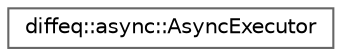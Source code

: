 digraph "Graphical Class Hierarchy"
{
 // LATEX_PDF_SIZE
  bgcolor="transparent";
  edge [fontname=Helvetica,fontsize=10,labelfontname=Helvetica,labelfontsize=10];
  node [fontname=Helvetica,fontsize=10,shape=box,height=0.2,width=0.4];
  rankdir="LR";
  Node0 [id="Node000000",label="diffeq::async::AsyncExecutor",height=0.2,width=0.4,color="grey40", fillcolor="white", style="filled",URL="$classdiffeq_1_1async_1_1_async_executor.html",tooltip="Simple async executor using standard C++ facilities only."];
}
